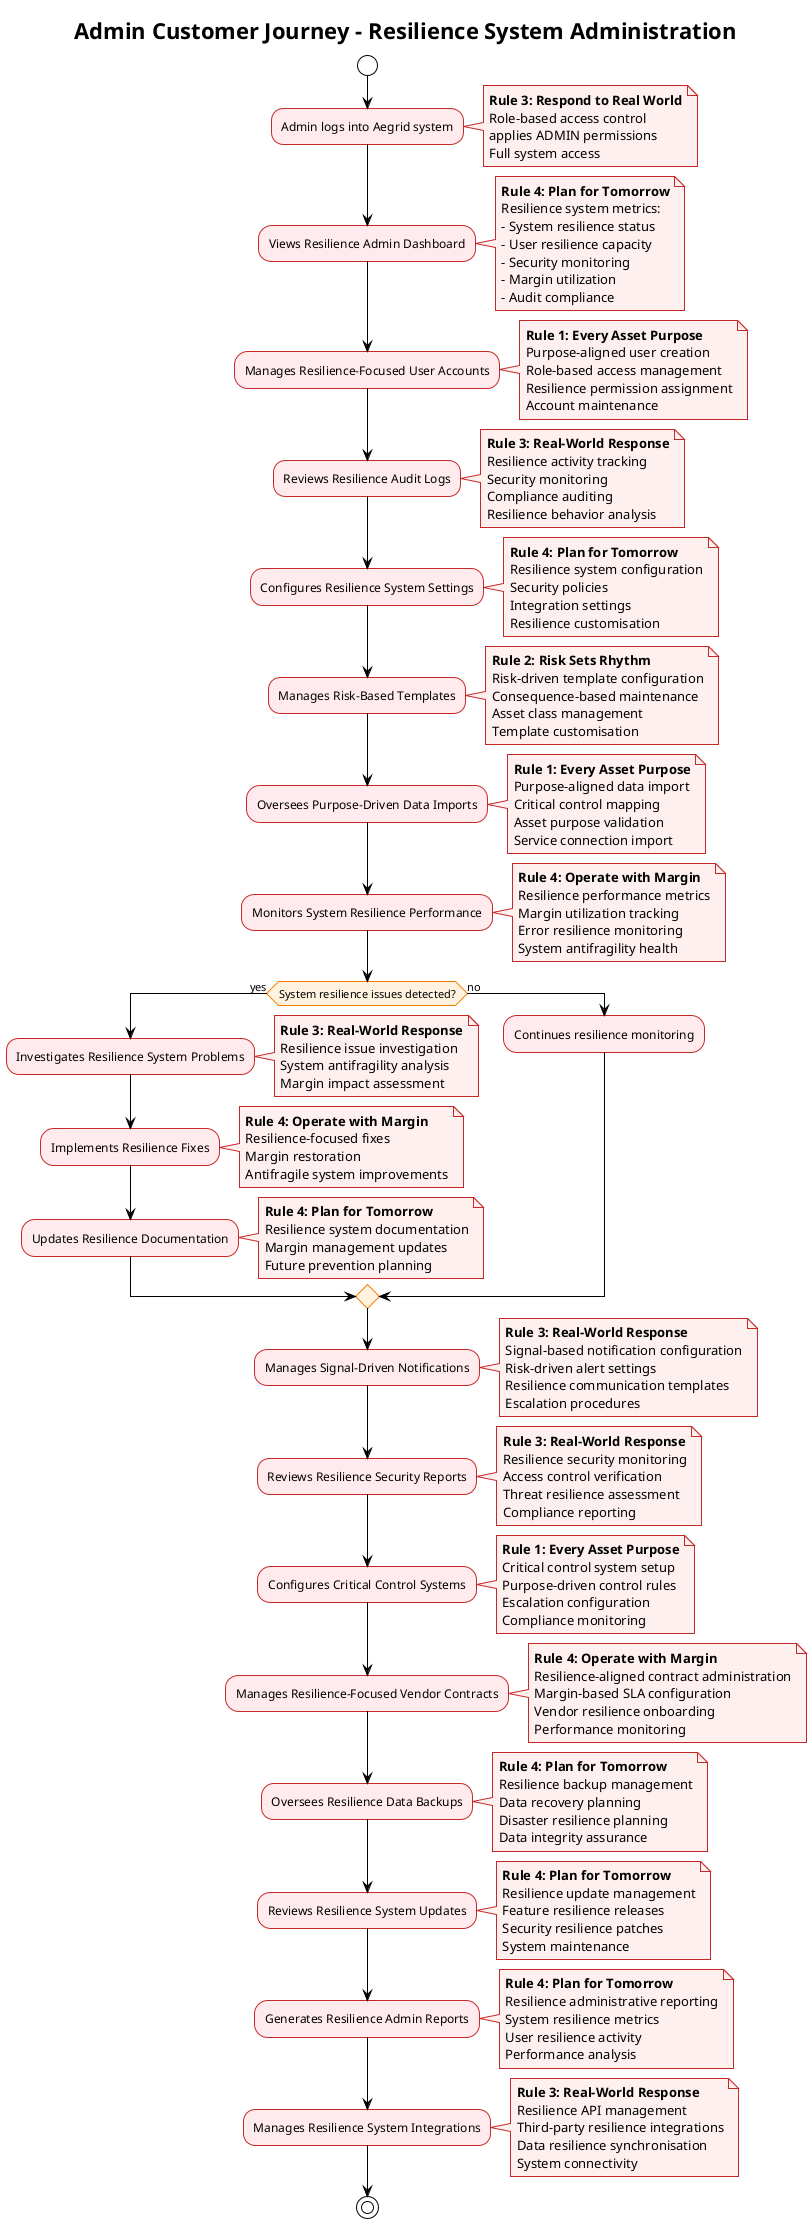 @startuml Admin Customer Journey - Resilience System Administration
!theme plain
skinparam backgroundColor #FFFFFF
skinparam activity {
  BackgroundColor #FFEBEE
  BorderColor #C62828
  FontColor #000000
}
skinparam activityDiamond {
  BackgroundColor #FFF3E0
  BorderColor #F57C00
  FontColor #000000
}
skinparam note {
  BackgroundColor #FFF0F0
  BorderColor #C62828
  FontColor #000000
}

title Admin Customer Journey - Resilience System Administration

start

:Admin logs into Aegrid system;
note right: **Rule 3: Respond to Real World**\nRole-based access control\napplies ADMIN permissions\nFull system access

:Views Resilience Admin Dashboard;
note right: **Rule 4: Plan for Tomorrow**\nResilience system metrics:\n- System resilience status\n- User resilience capacity\n- Security monitoring\n- Margin utilization\n- Audit compliance

:Manages Resilience-Focused User Accounts;
note right: **Rule 1: Every Asset Purpose**\nPurpose-aligned user creation\nRole-based access management\nResilience permission assignment\nAccount maintenance

:Reviews Resilience Audit Logs;
note right: **Rule 3: Real-World Response**\nResilience activity tracking\nSecurity monitoring\nCompliance auditing\nResilience behavior analysis

:Configures Resilience System Settings;
note right: **Rule 4: Plan for Tomorrow**\nResilience system configuration\nSecurity policies\nIntegration settings\nResilience customisation

:Manages Risk-Based Templates;
note right: **Rule 2: Risk Sets Rhythm**\nRisk-driven template configuration\nConsequence-based maintenance\nAsset class management\nTemplate customisation

:Oversees Purpose-Driven Data Imports;
note right: **Rule 1: Every Asset Purpose**\nPurpose-aligned data import\nCritical control mapping\nAsset purpose validation\nService connection import

:Monitors System Resilience Performance;
note right: **Rule 4: Operate with Margin**\nResilience performance metrics\nMargin utilization tracking\nError resilience monitoring\nSystem antifragility health

if (System resilience issues detected?) then (yes)
  :Investigates Resilience System Problems;
  note right: **Rule 3: Real-World Response**\nResilience issue investigation\nSystem antifragility analysis\nMargin impact assessment
  :Implements Resilience Fixes;
  note right: **Rule 4: Operate with Margin**\nResilience-focused fixes\nMargin restoration\nAntifragile system improvements
  :Updates Resilience Documentation;
  note right: **Rule 4: Plan for Tomorrow**\nResilience system documentation\nMargin management updates\nFuture prevention planning
else (no)
  :Continues resilience monitoring;
endif

:Manages Signal-Driven Notifications;
note right: **Rule 3: Real-World Response**\nSignal-based notification configuration\nRisk-driven alert settings\nResilience communication templates\nEscalation procedures

:Reviews Resilience Security Reports;
note right: **Rule 3: Real-World Response**\nResilience security monitoring\nAccess control verification\nThreat resilience assessment\nCompliance reporting

:Configures Critical Control Systems;
note right: **Rule 1: Every Asset Purpose**\nCritical control system setup\nPurpose-driven control rules\nEscalation configuration\nCompliance monitoring

:Manages Resilience-Focused Vendor Contracts;
note right: **Rule 4: Operate with Margin**\nResilience-aligned contract administration\nMargin-based SLA configuration\nVendor resilience onboarding\nPerformance monitoring

:Oversees Resilience Data Backups;
note right: **Rule 4: Plan for Tomorrow**\nResilience backup management\nData recovery planning\nDisaster resilience planning\nData integrity assurance

:Reviews Resilience System Updates;
note right: **Rule 4: Plan for Tomorrow**\nResilience update management\nFeature resilience releases\nSecurity resilience patches\nSystem maintenance

:Generates Resilience Admin Reports;
note right: **Rule 4: Plan for Tomorrow**\nResilience administrative reporting\nSystem resilience metrics\nUser resilience activity\nPerformance analysis

:Manages Resilience System Integrations;
note right: **Rule 3: Real-World Response**\nResilience API management\nThird-party resilience integrations\nData resilience synchronisation\nSystem connectivity

stop

@enduml
